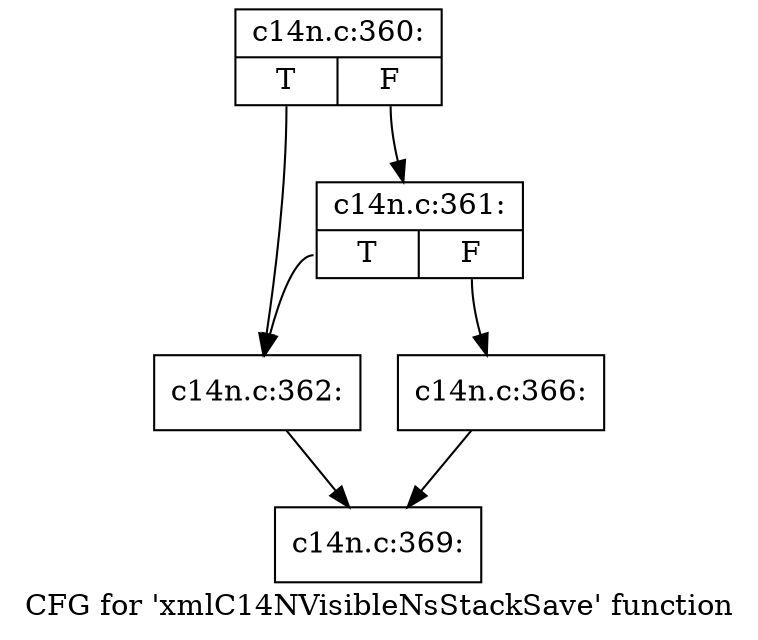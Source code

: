 digraph "CFG for 'xmlC14NVisibleNsStackSave' function" {
	label="CFG for 'xmlC14NVisibleNsStackSave' function";

	Node0x4aacde0 [shape=record,label="{c14n.c:360:|{<s0>T|<s1>F}}"];
	Node0x4aacde0:s0 -> Node0x4aac840;
	Node0x4aacde0:s1 -> Node0x4aac8e0;
	Node0x4aac8e0 [shape=record,label="{c14n.c:361:|{<s0>T|<s1>F}}"];
	Node0x4aac8e0:s0 -> Node0x4aac840;
	Node0x4aac8e0:s1 -> Node0x4aac890;
	Node0x4aac840 [shape=record,label="{c14n.c:362:}"];
	Node0x4aac840 -> Node0x4ad9670;
	Node0x4aac890 [shape=record,label="{c14n.c:366:}"];
	Node0x4aac890 -> Node0x4ad9670;
	Node0x4ad9670 [shape=record,label="{c14n.c:369:}"];
}
